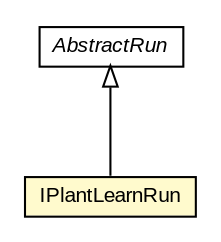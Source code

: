 #!/usr/local/bin/dot
#
# Class diagram 
# Generated by UMLGraph version R5_6-24-gf6e263 (http://www.umlgraph.org/)
#

digraph G {
	edge [fontname="arial",fontsize=10,labelfontname="arial",labelfontsize=10];
	node [fontname="arial",fontsize=10,shape=plaintext];
	nodesep=0.25;
	ranksep=0.5;
	// edu.arizona.biosemantics.semanticmarkup.markupelement.description.run.iplant.IPlantLearnRun
	c88101 [label=<<table title="edu.arizona.biosemantics.semanticmarkup.markupelement.description.run.iplant.IPlantLearnRun" border="0" cellborder="1" cellspacing="0" cellpadding="2" port="p" bgcolor="lemonChiffon" href="./IPlantLearnRun.html">
		<tr><td><table border="0" cellspacing="0" cellpadding="1">
<tr><td align="center" balign="center"> IPlantLearnRun </td></tr>
		</table></td></tr>
		</table>>, URL="./IPlantLearnRun.html", fontname="arial", fontcolor="black", fontsize=10.0];
	// edu.arizona.biosemantics.semanticmarkup.run.AbstractRun
	c88202 [label=<<table title="edu.arizona.biosemantics.semanticmarkup.run.AbstractRun" border="0" cellborder="1" cellspacing="0" cellpadding="2" port="p" href="../../../../run/AbstractRun.html">
		<tr><td><table border="0" cellspacing="0" cellpadding="1">
<tr><td align="center" balign="center"><font face="arial italic"> AbstractRun </font></td></tr>
		</table></td></tr>
		</table>>, URL="../../../../run/AbstractRun.html", fontname="arial", fontcolor="black", fontsize=10.0];
	//edu.arizona.biosemantics.semanticmarkup.markupelement.description.run.iplant.IPlantLearnRun extends edu.arizona.biosemantics.semanticmarkup.run.AbstractRun
	c88202:p -> c88101:p [dir=back,arrowtail=empty];
}

